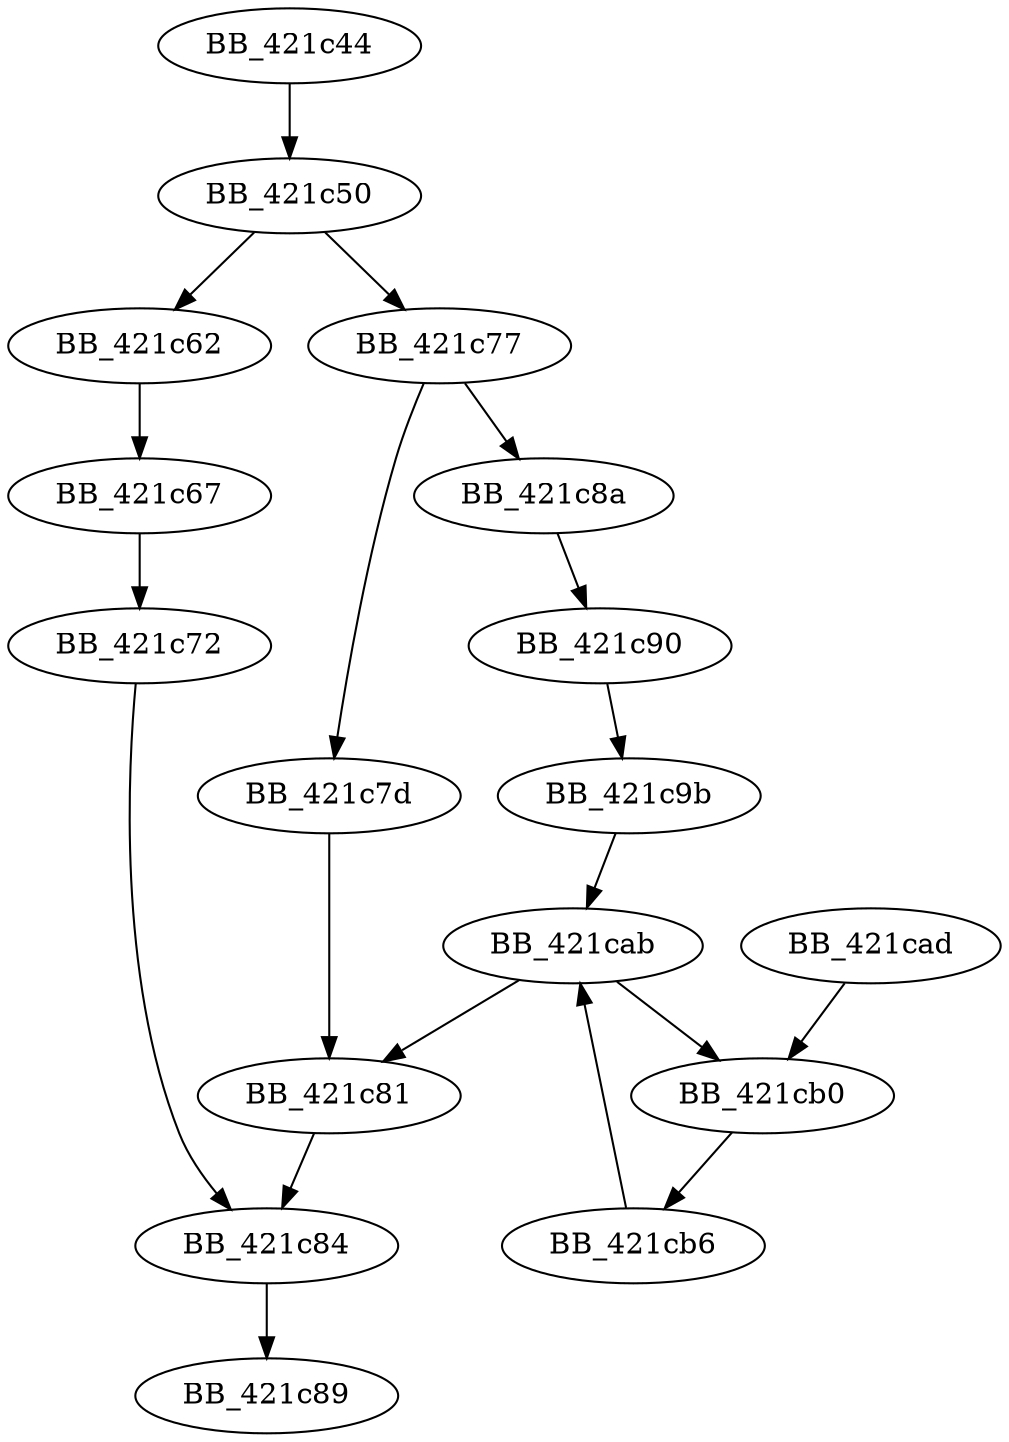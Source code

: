DiGraph _fclose{
BB_421c44->BB_421c50
BB_421c50->BB_421c62
BB_421c50->BB_421c77
BB_421c62->BB_421c67
BB_421c67->BB_421c72
BB_421c72->BB_421c84
BB_421c77->BB_421c7d
BB_421c77->BB_421c8a
BB_421c7d->BB_421c81
BB_421c81->BB_421c84
BB_421c84->BB_421c89
BB_421c8a->BB_421c90
BB_421c90->BB_421c9b
BB_421c9b->BB_421cab
BB_421cab->BB_421c81
BB_421cab->BB_421cb0
BB_421cad->BB_421cb0
BB_421cb0->BB_421cb6
BB_421cb6->BB_421cab
}
